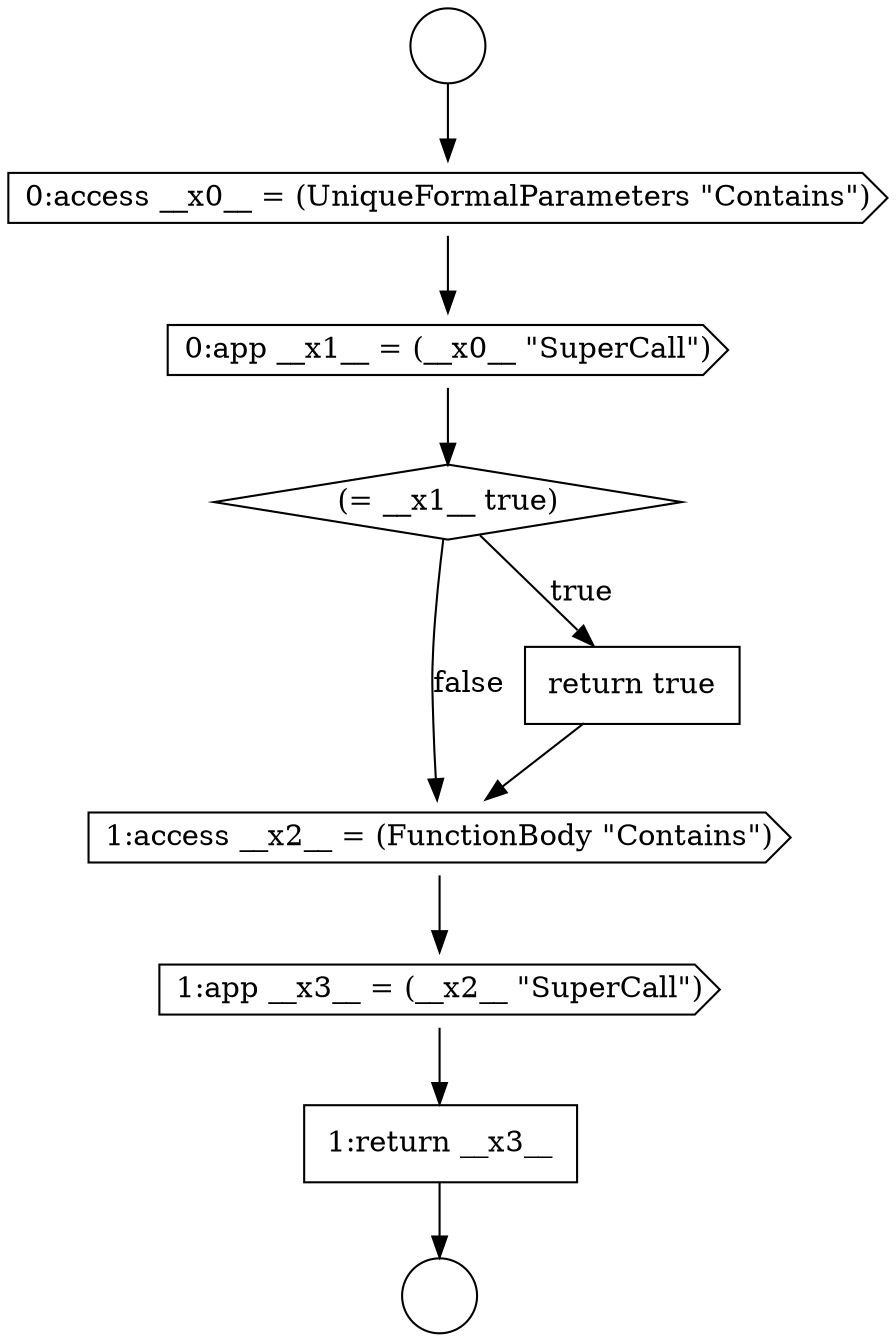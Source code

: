 digraph {
  node9337 [shape=diamond, label=<<font color="black">(= __x1__ true)</font>> color="black" fillcolor="white" style=filled]
  node9336 [shape=cds, label=<<font color="black">0:app __x1__ = (__x0__ &quot;SuperCall&quot;)</font>> color="black" fillcolor="white" style=filled]
  node9341 [shape=none, margin=0, label=<<font color="black">
    <table border="0" cellborder="1" cellspacing="0" cellpadding="10">
      <tr><td align="left">1:return __x3__</td></tr>
    </table>
  </font>> color="black" fillcolor="white" style=filled]
  node9340 [shape=cds, label=<<font color="black">1:app __x3__ = (__x2__ &quot;SuperCall&quot;)</font>> color="black" fillcolor="white" style=filled]
  node9333 [shape=circle label=" " color="black" fillcolor="white" style=filled]
  node9339 [shape=cds, label=<<font color="black">1:access __x2__ = (FunctionBody &quot;Contains&quot;)</font>> color="black" fillcolor="white" style=filled]
  node9334 [shape=circle label=" " color="black" fillcolor="white" style=filled]
  node9338 [shape=none, margin=0, label=<<font color="black">
    <table border="0" cellborder="1" cellspacing="0" cellpadding="10">
      <tr><td align="left">return true</td></tr>
    </table>
  </font>> color="black" fillcolor="white" style=filled]
  node9335 [shape=cds, label=<<font color="black">0:access __x0__ = (UniqueFormalParameters &quot;Contains&quot;)</font>> color="black" fillcolor="white" style=filled]
  node9341 -> node9334 [ color="black"]
  node9336 -> node9337 [ color="black"]
  node9335 -> node9336 [ color="black"]
  node9339 -> node9340 [ color="black"]
  node9338 -> node9339 [ color="black"]
  node9337 -> node9338 [label=<<font color="black">true</font>> color="black"]
  node9337 -> node9339 [label=<<font color="black">false</font>> color="black"]
  node9333 -> node9335 [ color="black"]
  node9340 -> node9341 [ color="black"]
}
